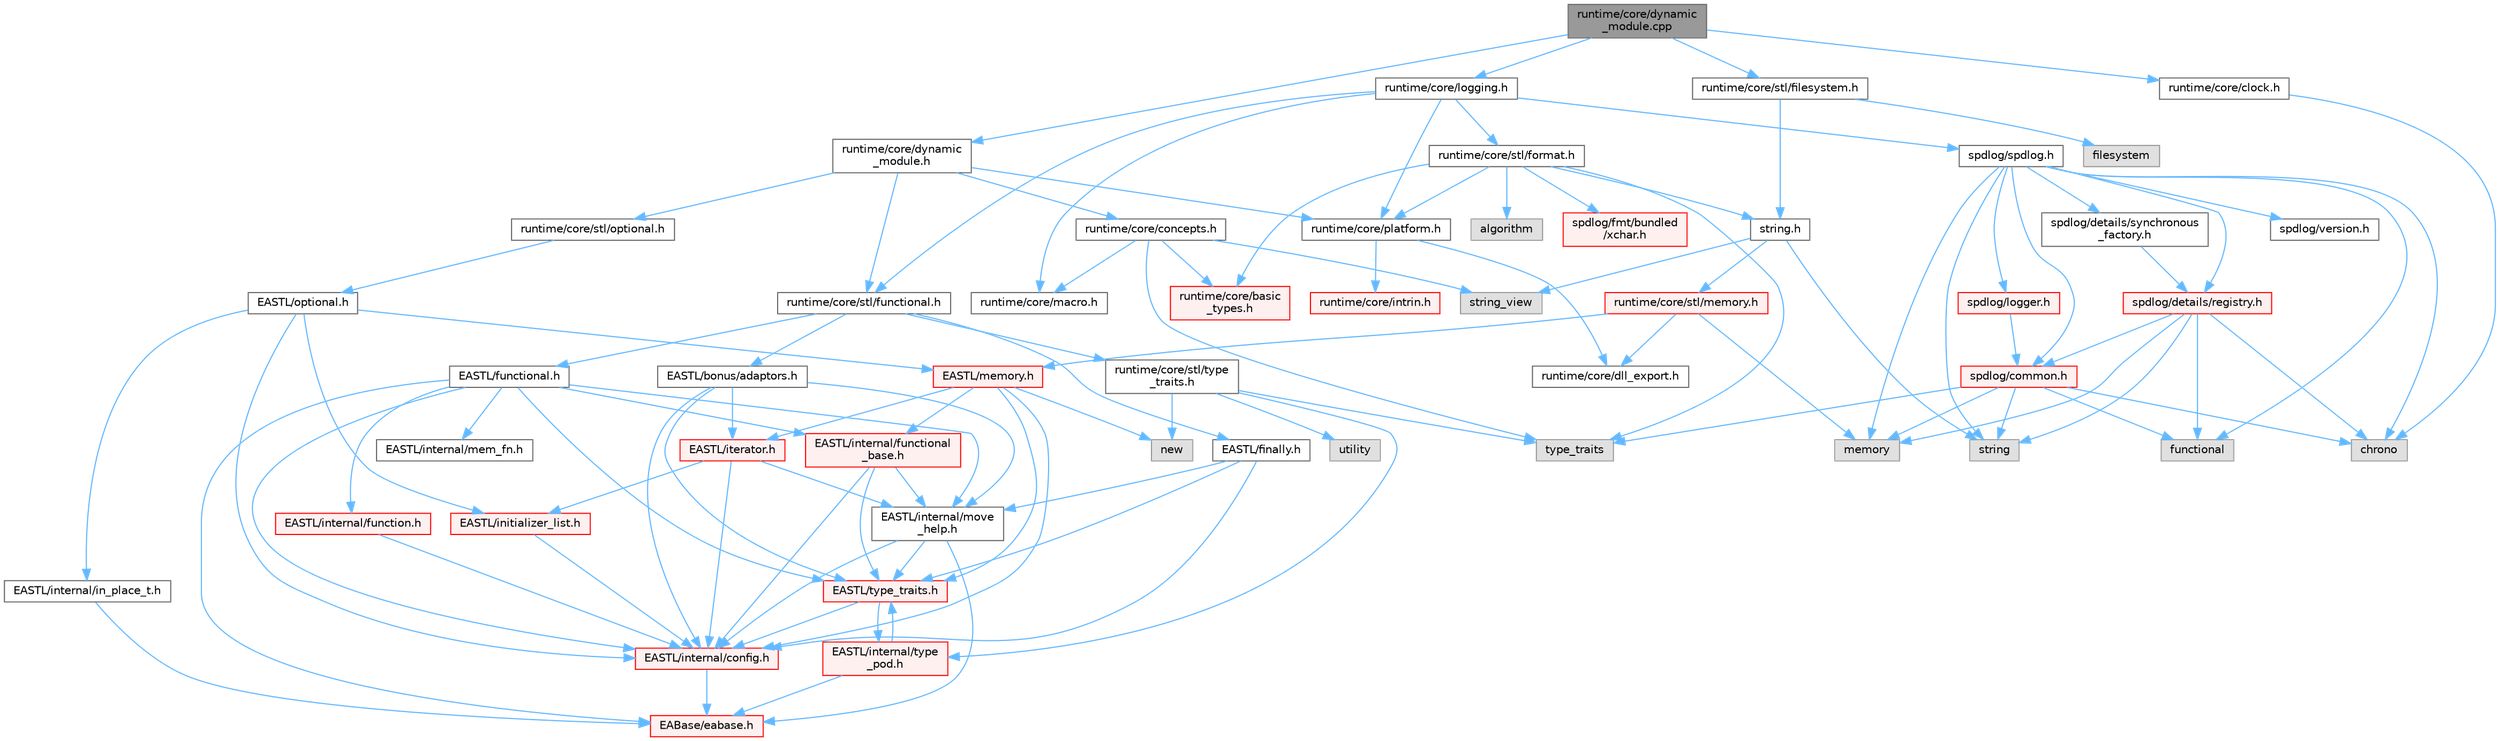 digraph "runtime/core/dynamic_module.cpp"
{
 // LATEX_PDF_SIZE
  bgcolor="transparent";
  edge [fontname=Helvetica,fontsize=10,labelfontname=Helvetica,labelfontsize=10];
  node [fontname=Helvetica,fontsize=10,shape=box,height=0.2,width=0.4];
  Node1 [id="Node000001",label="runtime/core/dynamic\l_module.cpp",height=0.2,width=0.4,color="gray40", fillcolor="grey60", style="filled", fontcolor="black",tooltip=" "];
  Node1 -> Node2 [id="edge1_Node000001_Node000002",color="steelblue1",style="solid",tooltip=" "];
  Node2 [id="Node000002",label="runtime/core/dynamic\l_module.h",height=0.2,width=0.4,color="grey40", fillcolor="white", style="filled",URL="$dynamic__module_8h.html",tooltip=" "];
  Node2 -> Node3 [id="edge2_Node000002_Node000003",color="steelblue1",style="solid",tooltip=" "];
  Node3 [id="Node000003",label="runtime/core/stl/optional.h",height=0.2,width=0.4,color="grey40", fillcolor="white", style="filled",URL="$core_2stl_2optional_8h.html",tooltip=" "];
  Node3 -> Node4 [id="edge3_Node000003_Node000004",color="steelblue1",style="solid",tooltip=" "];
  Node4 [id="Node000004",label="EASTL/optional.h",height=0.2,width=0.4,color="grey40", fillcolor="white", style="filled",URL="$_e_a_s_t_l_2include_2_e_a_s_t_l_2optional_8h.html",tooltip=" "];
  Node4 -> Node5 [id="edge4_Node000004_Node000005",color="steelblue1",style="solid",tooltip=" "];
  Node5 [id="Node000005",label="EASTL/internal/config.h",height=0.2,width=0.4,color="red", fillcolor="#FFF0F0", style="filled",URL="$config_8h.html",tooltip=" "];
  Node5 -> Node6 [id="edge5_Node000005_Node000006",color="steelblue1",style="solid",tooltip=" "];
  Node6 [id="Node000006",label="EABase/eabase.h",height=0.2,width=0.4,color="red", fillcolor="#FFF0F0", style="filled",URL="$eabase_8h.html",tooltip=" "];
  Node4 -> Node14 [id="edge6_Node000004_Node000014",color="steelblue1",style="solid",tooltip=" "];
  Node14 [id="Node000014",label="EASTL/initializer_list.h",height=0.2,width=0.4,color="red", fillcolor="#FFF0F0", style="filled",URL="$initializer__list_8h.html",tooltip=" "];
  Node14 -> Node5 [id="edge7_Node000014_Node000005",color="steelblue1",style="solid",tooltip=" "];
  Node4 -> Node15 [id="edge8_Node000004_Node000015",color="steelblue1",style="solid",tooltip=" "];
  Node15 [id="Node000015",label="EASTL/memory.h",height=0.2,width=0.4,color="red", fillcolor="#FFF0F0", style="filled",URL="$_e_a_s_t_l_2include_2_e_a_s_t_l_2memory_8h.html",tooltip=" "];
  Node15 -> Node5 [id="edge9_Node000015_Node000005",color="steelblue1",style="solid",tooltip=" "];
  Node15 -> Node31 [id="edge10_Node000015_Node000031",color="steelblue1",style="solid",tooltip=" "];
  Node31 [id="Node000031",label="EASTL/internal/functional\l_base.h",height=0.2,width=0.4,color="red", fillcolor="#FFF0F0", style="filled",URL="$functional__base_8h.html",tooltip=" "];
  Node31 -> Node5 [id="edge11_Node000031_Node000005",color="steelblue1",style="solid",tooltip=" "];
  Node31 -> Node19 [id="edge12_Node000031_Node000019",color="steelblue1",style="solid",tooltip=" "];
  Node19 [id="Node000019",label="EASTL/internal/move\l_help.h",height=0.2,width=0.4,color="grey40", fillcolor="white", style="filled",URL="$move__help_8h.html",tooltip=" "];
  Node19 -> Node6 [id="edge13_Node000019_Node000006",color="steelblue1",style="solid",tooltip=" "];
  Node19 -> Node5 [id="edge14_Node000019_Node000005",color="steelblue1",style="solid",tooltip=" "];
  Node19 -> Node20 [id="edge15_Node000019_Node000020",color="steelblue1",style="solid",tooltip=" "];
  Node20 [id="Node000020",label="EASTL/type_traits.h",height=0.2,width=0.4,color="red", fillcolor="#FFF0F0", style="filled",URL="$_e_a_s_t_l_2include_2_e_a_s_t_l_2type__traits_8h.html",tooltip=" "];
  Node20 -> Node5 [id="edge16_Node000020_Node000005",color="steelblue1",style="solid",tooltip=" "];
  Node20 -> Node28 [id="edge17_Node000020_Node000028",color="steelblue1",style="solid",tooltip=" "];
  Node28 [id="Node000028",label="EASTL/internal/type\l_pod.h",height=0.2,width=0.4,color="red", fillcolor="#FFF0F0", style="filled",URL="$type__pod_8h.html",tooltip=" "];
  Node28 -> Node6 [id="edge18_Node000028_Node000006",color="steelblue1",style="solid",tooltip=" "];
  Node28 -> Node20 [id="edge19_Node000028_Node000020",color="steelblue1",style="solid",tooltip=" "];
  Node31 -> Node20 [id="edge20_Node000031_Node000020",color="steelblue1",style="solid",tooltip=" "];
  Node15 -> Node20 [id="edge21_Node000015_Node000020",color="steelblue1",style="solid",tooltip=" "];
  Node15 -> Node18 [id="edge22_Node000015_Node000018",color="steelblue1",style="solid",tooltip=" "];
  Node18 [id="Node000018",label="EASTL/iterator.h",height=0.2,width=0.4,color="red", fillcolor="#FFF0F0", style="filled",URL="$_e_a_s_t_l_2include_2_e_a_s_t_l_2iterator_8h.html",tooltip=" "];
  Node18 -> Node5 [id="edge23_Node000018_Node000005",color="steelblue1",style="solid",tooltip=" "];
  Node18 -> Node19 [id="edge24_Node000018_Node000019",color="steelblue1",style="solid",tooltip=" "];
  Node18 -> Node14 [id="edge25_Node000018_Node000014",color="steelblue1",style="solid",tooltip=" "];
  Node15 -> Node47 [id="edge26_Node000015_Node000047",color="steelblue1",style="solid",tooltip=" "];
  Node47 [id="Node000047",label="new",height=0.2,width=0.4,color="grey60", fillcolor="#E0E0E0", style="filled",tooltip=" "];
  Node4 -> Node63 [id="edge27_Node000004_Node000063",color="steelblue1",style="solid",tooltip=" "];
  Node63 [id="Node000063",label="EASTL/internal/in_place_t.h",height=0.2,width=0.4,color="grey40", fillcolor="white", style="filled",URL="$in__place__t_8h.html",tooltip=" "];
  Node63 -> Node6 [id="edge28_Node000063_Node000006",color="steelblue1",style="solid",tooltip=" "];
  Node2 -> Node154 [id="edge29_Node000002_Node000154",color="steelblue1",style="solid",tooltip=" "];
  Node154 [id="Node000154",label="runtime/core/stl/functional.h",height=0.2,width=0.4,color="grey40", fillcolor="white", style="filled",URL="$core_2stl_2functional_8h.html",tooltip=" "];
  Node154 -> Node155 [id="edge30_Node000154_Node000155",color="steelblue1",style="solid",tooltip=" "];
  Node155 [id="Node000155",label="runtime/core/stl/type\l_traits.h",height=0.2,width=0.4,color="grey40", fillcolor="white", style="filled",URL="$core_2stl_2type__traits_8h.html",tooltip=" "];
  Node155 -> Node47 [id="edge31_Node000155_Node000047",color="steelblue1",style="solid",tooltip=" "];
  Node155 -> Node65 [id="edge32_Node000155_Node000065",color="steelblue1",style="solid",tooltip=" "];
  Node65 [id="Node000065",label="utility",height=0.2,width=0.4,color="grey60", fillcolor="#E0E0E0", style="filled",tooltip=" "];
  Node155 -> Node46 [id="edge33_Node000155_Node000046",color="steelblue1",style="solid",tooltip=" "];
  Node46 [id="Node000046",label="type_traits",height=0.2,width=0.4,color="grey60", fillcolor="#E0E0E0", style="filled",tooltip=" "];
  Node155 -> Node28 [id="edge34_Node000155_Node000028",color="steelblue1",style="solid",tooltip=" "];
  Node154 -> Node156 [id="edge35_Node000154_Node000156",color="steelblue1",style="solid",tooltip=" "];
  Node156 [id="Node000156",label="EASTL/finally.h",height=0.2,width=0.4,color="grey40", fillcolor="white", style="filled",URL="$finally_8h.html",tooltip=" "];
  Node156 -> Node5 [id="edge36_Node000156_Node000005",color="steelblue1",style="solid",tooltip=" "];
  Node156 -> Node19 [id="edge37_Node000156_Node000019",color="steelblue1",style="solid",tooltip=" "];
  Node156 -> Node20 [id="edge38_Node000156_Node000020",color="steelblue1",style="solid",tooltip=" "];
  Node154 -> Node51 [id="edge39_Node000154_Node000051",color="steelblue1",style="solid",tooltip=" "];
  Node51 [id="Node000051",label="EASTL/functional.h",height=0.2,width=0.4,color="grey40", fillcolor="white", style="filled",URL="$_e_a_s_t_l_2include_2_e_a_s_t_l_2functional_8h.html",tooltip=" "];
  Node51 -> Node6 [id="edge40_Node000051_Node000006",color="steelblue1",style="solid",tooltip=" "];
  Node51 -> Node5 [id="edge41_Node000051_Node000005",color="steelblue1",style="solid",tooltip=" "];
  Node51 -> Node19 [id="edge42_Node000051_Node000019",color="steelblue1",style="solid",tooltip=" "];
  Node51 -> Node20 [id="edge43_Node000051_Node000020",color="steelblue1",style="solid",tooltip=" "];
  Node51 -> Node31 [id="edge44_Node000051_Node000031",color="steelblue1",style="solid",tooltip=" "];
  Node51 -> Node52 [id="edge45_Node000051_Node000052",color="steelblue1",style="solid",tooltip=" "];
  Node52 [id="Node000052",label="EASTL/internal/mem_fn.h",height=0.2,width=0.4,color="grey40", fillcolor="white", style="filled",URL="$mem__fn_8h.html",tooltip=" "];
  Node51 -> Node53 [id="edge46_Node000051_Node000053",color="steelblue1",style="solid",tooltip=" "];
  Node53 [id="Node000053",label="EASTL/internal/function.h",height=0.2,width=0.4,color="red", fillcolor="#FFF0F0", style="filled",URL="$_e_a_s_t_l_2include_2_e_a_s_t_l_2internal_2function_8h.html",tooltip=" "];
  Node53 -> Node5 [id="edge47_Node000053_Node000005",color="steelblue1",style="solid",tooltip=" "];
  Node154 -> Node157 [id="edge48_Node000154_Node000157",color="steelblue1",style="solid",tooltip=" "];
  Node157 [id="Node000157",label="EASTL/bonus/adaptors.h",height=0.2,width=0.4,color="grey40", fillcolor="white", style="filled",URL="$adaptors_8h.html",tooltip=" "];
  Node157 -> Node5 [id="edge49_Node000157_Node000005",color="steelblue1",style="solid",tooltip=" "];
  Node157 -> Node19 [id="edge50_Node000157_Node000019",color="steelblue1",style="solid",tooltip=" "];
  Node157 -> Node20 [id="edge51_Node000157_Node000020",color="steelblue1",style="solid",tooltip=" "];
  Node157 -> Node18 [id="edge52_Node000157_Node000018",color="steelblue1",style="solid",tooltip=" "];
  Node2 -> Node158 [id="edge53_Node000002_Node000158",color="steelblue1",style="solid",tooltip=" "];
  Node158 [id="Node000158",label="runtime/core/platform.h",height=0.2,width=0.4,color="grey40", fillcolor="white", style="filled",URL="$core_2_platform_8h.html",tooltip=" "];
  Node158 -> Node149 [id="edge54_Node000158_Node000149",color="steelblue1",style="solid",tooltip=" "];
  Node149 [id="Node000149",label="runtime/core/dll_export.h",height=0.2,width=0.4,color="grey40", fillcolor="white", style="filled",URL="$dll__export_8h.html",tooltip=" "];
  Node158 -> Node159 [id="edge55_Node000158_Node000159",color="steelblue1",style="solid",tooltip=" "];
  Node159 [id="Node000159",label="runtime/core/intrin.h",height=0.2,width=0.4,color="red", fillcolor="#FFF0F0", style="filled",URL="$intrin_8h.html",tooltip=" "];
  Node2 -> Node161 [id="edge56_Node000002_Node000161",color="steelblue1",style="solid",tooltip=" "];
  Node161 [id="Node000161",label="runtime/core/concepts.h",height=0.2,width=0.4,color="grey40", fillcolor="white", style="filled",URL="$concepts_8h.html",tooltip=" "];
  Node161 -> Node46 [id="edge57_Node000161_Node000046",color="steelblue1",style="solid",tooltip=" "];
  Node161 -> Node36 [id="edge58_Node000161_Node000036",color="steelblue1",style="solid",tooltip=" "];
  Node36 [id="Node000036",label="string_view",height=0.2,width=0.4,color="grey60", fillcolor="#E0E0E0", style="filled",tooltip=" "];
  Node161 -> Node162 [id="edge59_Node000161_Node000162",color="steelblue1",style="solid",tooltip=" "];
  Node162 [id="Node000162",label="runtime/core/macro.h",height=0.2,width=0.4,color="grey40", fillcolor="white", style="filled",URL="$macro_8h.html",tooltip=" "];
  Node161 -> Node163 [id="edge60_Node000161_Node000163",color="steelblue1",style="solid",tooltip=" "];
  Node163 [id="Node000163",label="runtime/core/basic\l_types.h",height=0.2,width=0.4,color="red", fillcolor="#FFF0F0", style="filled",URL="$basic__types_8h.html",tooltip=" "];
  Node1 -> Node177 [id="edge61_Node000001_Node000177",color="steelblue1",style="solid",tooltip=" "];
  Node177 [id="Node000177",label="runtime/core/clock.h",height=0.2,width=0.4,color="grey40", fillcolor="white", style="filled",URL="$clock_8h.html",tooltip=" "];
  Node177 -> Node178 [id="edge62_Node000177_Node000178",color="steelblue1",style="solid",tooltip=" "];
  Node178 [id="Node000178",label="chrono",height=0.2,width=0.4,color="grey60", fillcolor="#E0E0E0", style="filled",tooltip=" "];
  Node1 -> Node179 [id="edge63_Node000001_Node000179",color="steelblue1",style="solid",tooltip=" "];
  Node179 [id="Node000179",label="runtime/core/logging.h",height=0.2,width=0.4,color="grey40", fillcolor="white", style="filled",URL="$logging_8h.html",tooltip=" "];
  Node179 -> Node180 [id="edge64_Node000179_Node000180",color="steelblue1",style="solid",tooltip=" "];
  Node180 [id="Node000180",label="spdlog/spdlog.h",height=0.2,width=0.4,color="grey40", fillcolor="white", style="filled",URL="$spdlog_8h.html",tooltip=" "];
  Node180 -> Node181 [id="edge65_Node000180_Node000181",color="steelblue1",style="solid",tooltip=" "];
  Node181 [id="Node000181",label="spdlog/common.h",height=0.2,width=0.4,color="red", fillcolor="#FFF0F0", style="filled",URL="$common_8h.html",tooltip=" "];
  Node181 -> Node178 [id="edge66_Node000181_Node000178",color="steelblue1",style="solid",tooltip=" "];
  Node181 -> Node187 [id="edge67_Node000181_Node000187",color="steelblue1",style="solid",tooltip=" "];
  Node187 [id="Node000187",label="functional",height=0.2,width=0.4,color="grey60", fillcolor="#E0E0E0", style="filled",tooltip=" "];
  Node181 -> Node41 [id="edge68_Node000181_Node000041",color="steelblue1",style="solid",tooltip=" "];
  Node41 [id="Node000041",label="memory",height=0.2,width=0.4,color="grey60", fillcolor="#E0E0E0", style="filled",tooltip=" "];
  Node181 -> Node35 [id="edge69_Node000181_Node000035",color="steelblue1",style="solid",tooltip=" "];
  Node35 [id="Node000035",label="string",height=0.2,width=0.4,color="grey60", fillcolor="#E0E0E0", style="filled",tooltip=" "];
  Node181 -> Node46 [id="edge70_Node000181_Node000046",color="steelblue1",style="solid",tooltip=" "];
  Node180 -> Node200 [id="edge71_Node000180_Node000200",color="steelblue1",style="solid",tooltip=" "];
  Node200 [id="Node000200",label="spdlog/details/registry.h",height=0.2,width=0.4,color="red", fillcolor="#FFF0F0", style="filled",URL="$registry_8h.html",tooltip=" "];
  Node200 -> Node181 [id="edge72_Node000200_Node000181",color="steelblue1",style="solid",tooltip=" "];
  Node200 -> Node178 [id="edge73_Node000200_Node000178",color="steelblue1",style="solid",tooltip=" "];
  Node200 -> Node187 [id="edge74_Node000200_Node000187",color="steelblue1",style="solid",tooltip=" "];
  Node200 -> Node41 [id="edge75_Node000200_Node000041",color="steelblue1",style="solid",tooltip=" "];
  Node200 -> Node35 [id="edge76_Node000200_Node000035",color="steelblue1",style="solid",tooltip=" "];
  Node180 -> Node205 [id="edge77_Node000180_Node000205",color="steelblue1",style="solid",tooltip=" "];
  Node205 [id="Node000205",label="spdlog/details/synchronous\l_factory.h",height=0.2,width=0.4,color="grey40", fillcolor="white", style="filled",URL="$synchronous__factory_8h.html",tooltip=" "];
  Node205 -> Node200 [id="edge78_Node000205_Node000200",color="steelblue1",style="solid",tooltip=" "];
  Node180 -> Node206 [id="edge79_Node000180_Node000206",color="steelblue1",style="solid",tooltip=" "];
  Node206 [id="Node000206",label="spdlog/logger.h",height=0.2,width=0.4,color="red", fillcolor="#FFF0F0", style="filled",URL="$logger_8h.html",tooltip=" "];
  Node206 -> Node181 [id="edge80_Node000206_Node000181",color="steelblue1",style="solid",tooltip=" "];
  Node180 -> Node212 [id="edge81_Node000180_Node000212",color="steelblue1",style="solid",tooltip=" "];
  Node212 [id="Node000212",label="spdlog/version.h",height=0.2,width=0.4,color="grey40", fillcolor="white", style="filled",URL="$spdlog_2include_2spdlog_2version_8h.html",tooltip=" "];
  Node180 -> Node178 [id="edge82_Node000180_Node000178",color="steelblue1",style="solid",tooltip=" "];
  Node180 -> Node187 [id="edge83_Node000180_Node000187",color="steelblue1",style="solid",tooltip=" "];
  Node180 -> Node41 [id="edge84_Node000180_Node000041",color="steelblue1",style="solid",tooltip=" "];
  Node180 -> Node35 [id="edge85_Node000180_Node000035",color="steelblue1",style="solid",tooltip=" "];
  Node179 -> Node154 [id="edge86_Node000179_Node000154",color="steelblue1",style="solid",tooltip=" "];
  Node179 -> Node162 [id="edge87_Node000179_Node000162",color="steelblue1",style="solid",tooltip=" "];
  Node179 -> Node213 [id="edge88_Node000179_Node000213",color="steelblue1",style="solid",tooltip=" "];
  Node213 [id="Node000213",label="runtime/core/stl/format.h",height=0.2,width=0.4,color="grey40", fillcolor="white", style="filled",URL="$core_2stl_2format_8h.html",tooltip=" "];
  Node213 -> Node46 [id="edge89_Node000213_Node000046",color="steelblue1",style="solid",tooltip=" "];
  Node213 -> Node166 [id="edge90_Node000213_Node000166",color="steelblue1",style="solid",tooltip=" "];
  Node166 [id="Node000166",label="algorithm",height=0.2,width=0.4,color="grey60", fillcolor="#E0E0E0", style="filled",tooltip=" "];
  Node213 -> Node214 [id="edge91_Node000213_Node000214",color="steelblue1",style="solid",tooltip=" "];
  Node214 [id="Node000214",label="spdlog/fmt/bundled\l/xchar.h",height=0.2,width=0.4,color="red", fillcolor="#FFF0F0", style="filled",URL="$bundled_2xchar_8h.html",tooltip=" "];
  Node213 -> Node163 [id="edge92_Node000213_Node000163",color="steelblue1",style="solid",tooltip=" "];
  Node213 -> Node34 [id="edge93_Node000213_Node000034",color="steelblue1",style="solid",tooltip=" "];
  Node34 [id="Node000034",label="string.h",height=0.2,width=0.4,color="grey40", fillcolor="white", style="filled",URL="$string_8h.html",tooltip=" "];
  Node34 -> Node35 [id="edge94_Node000034_Node000035",color="steelblue1",style="solid",tooltip=" "];
  Node34 -> Node36 [id="edge95_Node000034_Node000036",color="steelblue1",style="solid",tooltip=" "];
  Node34 -> Node37 [id="edge96_Node000034_Node000037",color="steelblue1",style="solid",tooltip=" "];
  Node37 [id="Node000037",label="runtime/core/stl/memory.h",height=0.2,width=0.4,color="red", fillcolor="#FFF0F0", style="filled",URL="$core_2stl_2memory_8h.html",tooltip=" "];
  Node37 -> Node41 [id="edge97_Node000037_Node000041",color="steelblue1",style="solid",tooltip=" "];
  Node37 -> Node15 [id="edge98_Node000037_Node000015",color="steelblue1",style="solid",tooltip=" "];
  Node37 -> Node149 [id="edge99_Node000037_Node000149",color="steelblue1",style="solid",tooltip=" "];
  Node213 -> Node158 [id="edge100_Node000213_Node000158",color="steelblue1",style="solid",tooltip=" "];
  Node179 -> Node158 [id="edge101_Node000179_Node000158",color="steelblue1",style="solid",tooltip=" "];
  Node1 -> Node223 [id="edge102_Node000001_Node000223",color="steelblue1",style="solid",tooltip=" "];
  Node223 [id="Node000223",label="runtime/core/stl/filesystem.h",height=0.2,width=0.4,color="grey40", fillcolor="white", style="filled",URL="$filesystem_8h.html",tooltip=" "];
  Node223 -> Node224 [id="edge103_Node000223_Node000224",color="steelblue1",style="solid",tooltip=" "];
  Node224 [id="Node000224",label="filesystem",height=0.2,width=0.4,color="grey60", fillcolor="#E0E0E0", style="filled",tooltip=" "];
  Node223 -> Node34 [id="edge104_Node000223_Node000034",color="steelblue1",style="solid",tooltip=" "];
}
